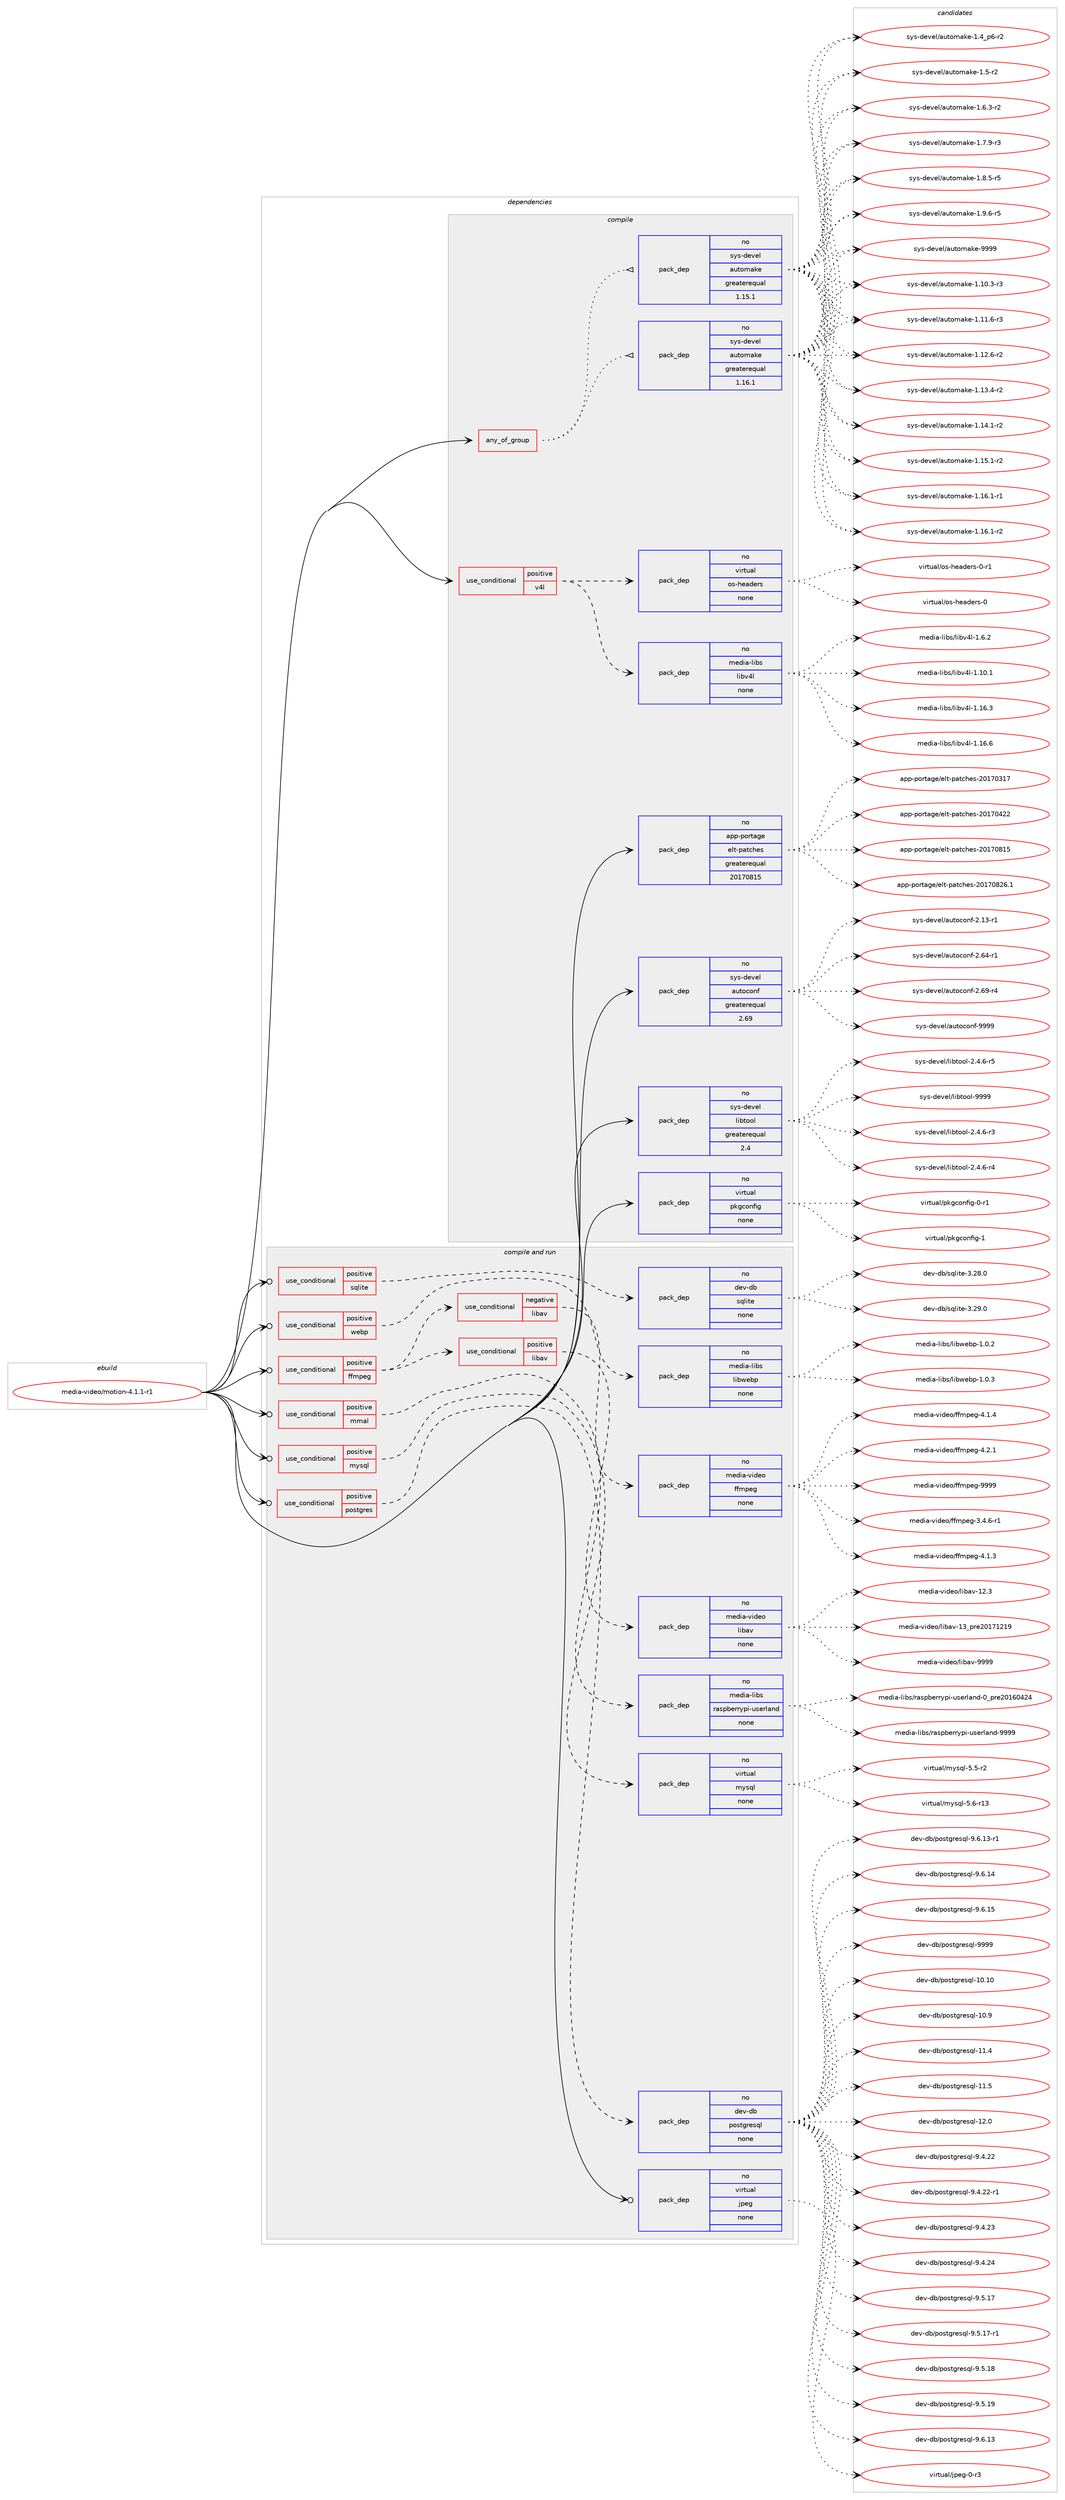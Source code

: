 digraph prolog {

# *************
# Graph options
# *************

newrank=true;
concentrate=true;
compound=true;
graph [rankdir=LR,fontname=Helvetica,fontsize=10,ranksep=1.5];#, ranksep=2.5, nodesep=0.2];
edge  [arrowhead=vee];
node  [fontname=Helvetica,fontsize=10];

# **********
# The ebuild
# **********

subgraph cluster_leftcol {
color=gray;
rank=same;
label=<<i>ebuild</i>>;
id [label="media-video/motion-4.1.1-r1", color=red, width=4, href="../media-video/motion-4.1.1-r1.svg"];
}

# ****************
# The dependencies
# ****************

subgraph cluster_midcol {
color=gray;
label=<<i>dependencies</i>>;
subgraph cluster_compile {
fillcolor="#eeeeee";
style=filled;
label=<<i>compile</i>>;
subgraph any13654 {
dependency808533 [label=<<TABLE BORDER="0" CELLBORDER="1" CELLSPACING="0" CELLPADDING="4"><TR><TD CELLPADDING="10">any_of_group</TD></TR></TABLE>>, shape=none, color=red];subgraph pack597833 {
dependency808534 [label=<<TABLE BORDER="0" CELLBORDER="1" CELLSPACING="0" CELLPADDING="4" WIDTH="220"><TR><TD ROWSPAN="6" CELLPADDING="30">pack_dep</TD></TR><TR><TD WIDTH="110">no</TD></TR><TR><TD>sys-devel</TD></TR><TR><TD>automake</TD></TR><TR><TD>greaterequal</TD></TR><TR><TD>1.16.1</TD></TR></TABLE>>, shape=none, color=blue];
}
dependency808533:e -> dependency808534:w [weight=20,style="dotted",arrowhead="oinv"];
subgraph pack597834 {
dependency808535 [label=<<TABLE BORDER="0" CELLBORDER="1" CELLSPACING="0" CELLPADDING="4" WIDTH="220"><TR><TD ROWSPAN="6" CELLPADDING="30">pack_dep</TD></TR><TR><TD WIDTH="110">no</TD></TR><TR><TD>sys-devel</TD></TR><TR><TD>automake</TD></TR><TR><TD>greaterequal</TD></TR><TR><TD>1.15.1</TD></TR></TABLE>>, shape=none, color=blue];
}
dependency808533:e -> dependency808535:w [weight=20,style="dotted",arrowhead="oinv"];
}
id:e -> dependency808533:w [weight=20,style="solid",arrowhead="vee"];
subgraph cond196598 {
dependency808536 [label=<<TABLE BORDER="0" CELLBORDER="1" CELLSPACING="0" CELLPADDING="4"><TR><TD ROWSPAN="3" CELLPADDING="10">use_conditional</TD></TR><TR><TD>positive</TD></TR><TR><TD>v4l</TD></TR></TABLE>>, shape=none, color=red];
subgraph pack597835 {
dependency808537 [label=<<TABLE BORDER="0" CELLBORDER="1" CELLSPACING="0" CELLPADDING="4" WIDTH="220"><TR><TD ROWSPAN="6" CELLPADDING="30">pack_dep</TD></TR><TR><TD WIDTH="110">no</TD></TR><TR><TD>media-libs</TD></TR><TR><TD>libv4l</TD></TR><TR><TD>none</TD></TR><TR><TD></TD></TR></TABLE>>, shape=none, color=blue];
}
dependency808536:e -> dependency808537:w [weight=20,style="dashed",arrowhead="vee"];
subgraph pack597836 {
dependency808538 [label=<<TABLE BORDER="0" CELLBORDER="1" CELLSPACING="0" CELLPADDING="4" WIDTH="220"><TR><TD ROWSPAN="6" CELLPADDING="30">pack_dep</TD></TR><TR><TD WIDTH="110">no</TD></TR><TR><TD>virtual</TD></TR><TR><TD>os-headers</TD></TR><TR><TD>none</TD></TR><TR><TD></TD></TR></TABLE>>, shape=none, color=blue];
}
dependency808536:e -> dependency808538:w [weight=20,style="dashed",arrowhead="vee"];
}
id:e -> dependency808536:w [weight=20,style="solid",arrowhead="vee"];
subgraph pack597837 {
dependency808539 [label=<<TABLE BORDER="0" CELLBORDER="1" CELLSPACING="0" CELLPADDING="4" WIDTH="220"><TR><TD ROWSPAN="6" CELLPADDING="30">pack_dep</TD></TR><TR><TD WIDTH="110">no</TD></TR><TR><TD>app-portage</TD></TR><TR><TD>elt-patches</TD></TR><TR><TD>greaterequal</TD></TR><TR><TD>20170815</TD></TR></TABLE>>, shape=none, color=blue];
}
id:e -> dependency808539:w [weight=20,style="solid",arrowhead="vee"];
subgraph pack597838 {
dependency808540 [label=<<TABLE BORDER="0" CELLBORDER="1" CELLSPACING="0" CELLPADDING="4" WIDTH="220"><TR><TD ROWSPAN="6" CELLPADDING="30">pack_dep</TD></TR><TR><TD WIDTH="110">no</TD></TR><TR><TD>sys-devel</TD></TR><TR><TD>autoconf</TD></TR><TR><TD>greaterequal</TD></TR><TR><TD>2.69</TD></TR></TABLE>>, shape=none, color=blue];
}
id:e -> dependency808540:w [weight=20,style="solid",arrowhead="vee"];
subgraph pack597839 {
dependency808541 [label=<<TABLE BORDER="0" CELLBORDER="1" CELLSPACING="0" CELLPADDING="4" WIDTH="220"><TR><TD ROWSPAN="6" CELLPADDING="30">pack_dep</TD></TR><TR><TD WIDTH="110">no</TD></TR><TR><TD>sys-devel</TD></TR><TR><TD>libtool</TD></TR><TR><TD>greaterequal</TD></TR><TR><TD>2.4</TD></TR></TABLE>>, shape=none, color=blue];
}
id:e -> dependency808541:w [weight=20,style="solid",arrowhead="vee"];
subgraph pack597840 {
dependency808542 [label=<<TABLE BORDER="0" CELLBORDER="1" CELLSPACING="0" CELLPADDING="4" WIDTH="220"><TR><TD ROWSPAN="6" CELLPADDING="30">pack_dep</TD></TR><TR><TD WIDTH="110">no</TD></TR><TR><TD>virtual</TD></TR><TR><TD>pkgconfig</TD></TR><TR><TD>none</TD></TR><TR><TD></TD></TR></TABLE>>, shape=none, color=blue];
}
id:e -> dependency808542:w [weight=20,style="solid",arrowhead="vee"];
}
subgraph cluster_compileandrun {
fillcolor="#eeeeee";
style=filled;
label=<<i>compile and run</i>>;
subgraph cond196599 {
dependency808543 [label=<<TABLE BORDER="0" CELLBORDER="1" CELLSPACING="0" CELLPADDING="4"><TR><TD ROWSPAN="3" CELLPADDING="10">use_conditional</TD></TR><TR><TD>positive</TD></TR><TR><TD>ffmpeg</TD></TR></TABLE>>, shape=none, color=red];
subgraph cond196600 {
dependency808544 [label=<<TABLE BORDER="0" CELLBORDER="1" CELLSPACING="0" CELLPADDING="4"><TR><TD ROWSPAN="3" CELLPADDING="10">use_conditional</TD></TR><TR><TD>positive</TD></TR><TR><TD>libav</TD></TR></TABLE>>, shape=none, color=red];
subgraph pack597841 {
dependency808545 [label=<<TABLE BORDER="0" CELLBORDER="1" CELLSPACING="0" CELLPADDING="4" WIDTH="220"><TR><TD ROWSPAN="6" CELLPADDING="30">pack_dep</TD></TR><TR><TD WIDTH="110">no</TD></TR><TR><TD>media-video</TD></TR><TR><TD>libav</TD></TR><TR><TD>none</TD></TR><TR><TD></TD></TR></TABLE>>, shape=none, color=blue];
}
dependency808544:e -> dependency808545:w [weight=20,style="dashed",arrowhead="vee"];
}
dependency808543:e -> dependency808544:w [weight=20,style="dashed",arrowhead="vee"];
subgraph cond196601 {
dependency808546 [label=<<TABLE BORDER="0" CELLBORDER="1" CELLSPACING="0" CELLPADDING="4"><TR><TD ROWSPAN="3" CELLPADDING="10">use_conditional</TD></TR><TR><TD>negative</TD></TR><TR><TD>libav</TD></TR></TABLE>>, shape=none, color=red];
subgraph pack597842 {
dependency808547 [label=<<TABLE BORDER="0" CELLBORDER="1" CELLSPACING="0" CELLPADDING="4" WIDTH="220"><TR><TD ROWSPAN="6" CELLPADDING="30">pack_dep</TD></TR><TR><TD WIDTH="110">no</TD></TR><TR><TD>media-video</TD></TR><TR><TD>ffmpeg</TD></TR><TR><TD>none</TD></TR><TR><TD></TD></TR></TABLE>>, shape=none, color=blue];
}
dependency808546:e -> dependency808547:w [weight=20,style="dashed",arrowhead="vee"];
}
dependency808543:e -> dependency808546:w [weight=20,style="dashed",arrowhead="vee"];
}
id:e -> dependency808543:w [weight=20,style="solid",arrowhead="odotvee"];
subgraph cond196602 {
dependency808548 [label=<<TABLE BORDER="0" CELLBORDER="1" CELLSPACING="0" CELLPADDING="4"><TR><TD ROWSPAN="3" CELLPADDING="10">use_conditional</TD></TR><TR><TD>positive</TD></TR><TR><TD>mmal</TD></TR></TABLE>>, shape=none, color=red];
subgraph pack597843 {
dependency808549 [label=<<TABLE BORDER="0" CELLBORDER="1" CELLSPACING="0" CELLPADDING="4" WIDTH="220"><TR><TD ROWSPAN="6" CELLPADDING="30">pack_dep</TD></TR><TR><TD WIDTH="110">no</TD></TR><TR><TD>media-libs</TD></TR><TR><TD>raspberrypi-userland</TD></TR><TR><TD>none</TD></TR><TR><TD></TD></TR></TABLE>>, shape=none, color=blue];
}
dependency808548:e -> dependency808549:w [weight=20,style="dashed",arrowhead="vee"];
}
id:e -> dependency808548:w [weight=20,style="solid",arrowhead="odotvee"];
subgraph cond196603 {
dependency808550 [label=<<TABLE BORDER="0" CELLBORDER="1" CELLSPACING="0" CELLPADDING="4"><TR><TD ROWSPAN="3" CELLPADDING="10">use_conditional</TD></TR><TR><TD>positive</TD></TR><TR><TD>mysql</TD></TR></TABLE>>, shape=none, color=red];
subgraph pack597844 {
dependency808551 [label=<<TABLE BORDER="0" CELLBORDER="1" CELLSPACING="0" CELLPADDING="4" WIDTH="220"><TR><TD ROWSPAN="6" CELLPADDING="30">pack_dep</TD></TR><TR><TD WIDTH="110">no</TD></TR><TR><TD>virtual</TD></TR><TR><TD>mysql</TD></TR><TR><TD>none</TD></TR><TR><TD></TD></TR></TABLE>>, shape=none, color=blue];
}
dependency808550:e -> dependency808551:w [weight=20,style="dashed",arrowhead="vee"];
}
id:e -> dependency808550:w [weight=20,style="solid",arrowhead="odotvee"];
subgraph cond196604 {
dependency808552 [label=<<TABLE BORDER="0" CELLBORDER="1" CELLSPACING="0" CELLPADDING="4"><TR><TD ROWSPAN="3" CELLPADDING="10">use_conditional</TD></TR><TR><TD>positive</TD></TR><TR><TD>postgres</TD></TR></TABLE>>, shape=none, color=red];
subgraph pack597845 {
dependency808553 [label=<<TABLE BORDER="0" CELLBORDER="1" CELLSPACING="0" CELLPADDING="4" WIDTH="220"><TR><TD ROWSPAN="6" CELLPADDING="30">pack_dep</TD></TR><TR><TD WIDTH="110">no</TD></TR><TR><TD>dev-db</TD></TR><TR><TD>postgresql</TD></TR><TR><TD>none</TD></TR><TR><TD></TD></TR></TABLE>>, shape=none, color=blue];
}
dependency808552:e -> dependency808553:w [weight=20,style="dashed",arrowhead="vee"];
}
id:e -> dependency808552:w [weight=20,style="solid",arrowhead="odotvee"];
subgraph cond196605 {
dependency808554 [label=<<TABLE BORDER="0" CELLBORDER="1" CELLSPACING="0" CELLPADDING="4"><TR><TD ROWSPAN="3" CELLPADDING="10">use_conditional</TD></TR><TR><TD>positive</TD></TR><TR><TD>sqlite</TD></TR></TABLE>>, shape=none, color=red];
subgraph pack597846 {
dependency808555 [label=<<TABLE BORDER="0" CELLBORDER="1" CELLSPACING="0" CELLPADDING="4" WIDTH="220"><TR><TD ROWSPAN="6" CELLPADDING="30">pack_dep</TD></TR><TR><TD WIDTH="110">no</TD></TR><TR><TD>dev-db</TD></TR><TR><TD>sqlite</TD></TR><TR><TD>none</TD></TR><TR><TD></TD></TR></TABLE>>, shape=none, color=blue];
}
dependency808554:e -> dependency808555:w [weight=20,style="dashed",arrowhead="vee"];
}
id:e -> dependency808554:w [weight=20,style="solid",arrowhead="odotvee"];
subgraph cond196606 {
dependency808556 [label=<<TABLE BORDER="0" CELLBORDER="1" CELLSPACING="0" CELLPADDING="4"><TR><TD ROWSPAN="3" CELLPADDING="10">use_conditional</TD></TR><TR><TD>positive</TD></TR><TR><TD>webp</TD></TR></TABLE>>, shape=none, color=red];
subgraph pack597847 {
dependency808557 [label=<<TABLE BORDER="0" CELLBORDER="1" CELLSPACING="0" CELLPADDING="4" WIDTH="220"><TR><TD ROWSPAN="6" CELLPADDING="30">pack_dep</TD></TR><TR><TD WIDTH="110">no</TD></TR><TR><TD>media-libs</TD></TR><TR><TD>libwebp</TD></TR><TR><TD>none</TD></TR><TR><TD></TD></TR></TABLE>>, shape=none, color=blue];
}
dependency808556:e -> dependency808557:w [weight=20,style="dashed",arrowhead="vee"];
}
id:e -> dependency808556:w [weight=20,style="solid",arrowhead="odotvee"];
subgraph pack597848 {
dependency808558 [label=<<TABLE BORDER="0" CELLBORDER="1" CELLSPACING="0" CELLPADDING="4" WIDTH="220"><TR><TD ROWSPAN="6" CELLPADDING="30">pack_dep</TD></TR><TR><TD WIDTH="110">no</TD></TR><TR><TD>virtual</TD></TR><TR><TD>jpeg</TD></TR><TR><TD>none</TD></TR><TR><TD></TD></TR></TABLE>>, shape=none, color=blue];
}
id:e -> dependency808558:w [weight=20,style="solid",arrowhead="odotvee"];
}
subgraph cluster_run {
fillcolor="#eeeeee";
style=filled;
label=<<i>run</i>>;
}
}

# **************
# The candidates
# **************

subgraph cluster_choices {
rank=same;
color=gray;
label=<<i>candidates</i>>;

subgraph choice597833 {
color=black;
nodesep=1;
choice11512111545100101118101108479711711611110997107101454946494846514511451 [label="sys-devel/automake-1.10.3-r3", color=red, width=4,href="../sys-devel/automake-1.10.3-r3.svg"];
choice11512111545100101118101108479711711611110997107101454946494946544511451 [label="sys-devel/automake-1.11.6-r3", color=red, width=4,href="../sys-devel/automake-1.11.6-r3.svg"];
choice11512111545100101118101108479711711611110997107101454946495046544511450 [label="sys-devel/automake-1.12.6-r2", color=red, width=4,href="../sys-devel/automake-1.12.6-r2.svg"];
choice11512111545100101118101108479711711611110997107101454946495146524511450 [label="sys-devel/automake-1.13.4-r2", color=red, width=4,href="../sys-devel/automake-1.13.4-r2.svg"];
choice11512111545100101118101108479711711611110997107101454946495246494511450 [label="sys-devel/automake-1.14.1-r2", color=red, width=4,href="../sys-devel/automake-1.14.1-r2.svg"];
choice11512111545100101118101108479711711611110997107101454946495346494511450 [label="sys-devel/automake-1.15.1-r2", color=red, width=4,href="../sys-devel/automake-1.15.1-r2.svg"];
choice11512111545100101118101108479711711611110997107101454946495446494511449 [label="sys-devel/automake-1.16.1-r1", color=red, width=4,href="../sys-devel/automake-1.16.1-r1.svg"];
choice11512111545100101118101108479711711611110997107101454946495446494511450 [label="sys-devel/automake-1.16.1-r2", color=red, width=4,href="../sys-devel/automake-1.16.1-r2.svg"];
choice115121115451001011181011084797117116111109971071014549465295112544511450 [label="sys-devel/automake-1.4_p6-r2", color=red, width=4,href="../sys-devel/automake-1.4_p6-r2.svg"];
choice11512111545100101118101108479711711611110997107101454946534511450 [label="sys-devel/automake-1.5-r2", color=red, width=4,href="../sys-devel/automake-1.5-r2.svg"];
choice115121115451001011181011084797117116111109971071014549465446514511450 [label="sys-devel/automake-1.6.3-r2", color=red, width=4,href="../sys-devel/automake-1.6.3-r2.svg"];
choice115121115451001011181011084797117116111109971071014549465546574511451 [label="sys-devel/automake-1.7.9-r3", color=red, width=4,href="../sys-devel/automake-1.7.9-r3.svg"];
choice115121115451001011181011084797117116111109971071014549465646534511453 [label="sys-devel/automake-1.8.5-r5", color=red, width=4,href="../sys-devel/automake-1.8.5-r5.svg"];
choice115121115451001011181011084797117116111109971071014549465746544511453 [label="sys-devel/automake-1.9.6-r5", color=red, width=4,href="../sys-devel/automake-1.9.6-r5.svg"];
choice115121115451001011181011084797117116111109971071014557575757 [label="sys-devel/automake-9999", color=red, width=4,href="../sys-devel/automake-9999.svg"];
dependency808534:e -> choice11512111545100101118101108479711711611110997107101454946494846514511451:w [style=dotted,weight="100"];
dependency808534:e -> choice11512111545100101118101108479711711611110997107101454946494946544511451:w [style=dotted,weight="100"];
dependency808534:e -> choice11512111545100101118101108479711711611110997107101454946495046544511450:w [style=dotted,weight="100"];
dependency808534:e -> choice11512111545100101118101108479711711611110997107101454946495146524511450:w [style=dotted,weight="100"];
dependency808534:e -> choice11512111545100101118101108479711711611110997107101454946495246494511450:w [style=dotted,weight="100"];
dependency808534:e -> choice11512111545100101118101108479711711611110997107101454946495346494511450:w [style=dotted,weight="100"];
dependency808534:e -> choice11512111545100101118101108479711711611110997107101454946495446494511449:w [style=dotted,weight="100"];
dependency808534:e -> choice11512111545100101118101108479711711611110997107101454946495446494511450:w [style=dotted,weight="100"];
dependency808534:e -> choice115121115451001011181011084797117116111109971071014549465295112544511450:w [style=dotted,weight="100"];
dependency808534:e -> choice11512111545100101118101108479711711611110997107101454946534511450:w [style=dotted,weight="100"];
dependency808534:e -> choice115121115451001011181011084797117116111109971071014549465446514511450:w [style=dotted,weight="100"];
dependency808534:e -> choice115121115451001011181011084797117116111109971071014549465546574511451:w [style=dotted,weight="100"];
dependency808534:e -> choice115121115451001011181011084797117116111109971071014549465646534511453:w [style=dotted,weight="100"];
dependency808534:e -> choice115121115451001011181011084797117116111109971071014549465746544511453:w [style=dotted,weight="100"];
dependency808534:e -> choice115121115451001011181011084797117116111109971071014557575757:w [style=dotted,weight="100"];
}
subgraph choice597834 {
color=black;
nodesep=1;
choice11512111545100101118101108479711711611110997107101454946494846514511451 [label="sys-devel/automake-1.10.3-r3", color=red, width=4,href="../sys-devel/automake-1.10.3-r3.svg"];
choice11512111545100101118101108479711711611110997107101454946494946544511451 [label="sys-devel/automake-1.11.6-r3", color=red, width=4,href="../sys-devel/automake-1.11.6-r3.svg"];
choice11512111545100101118101108479711711611110997107101454946495046544511450 [label="sys-devel/automake-1.12.6-r2", color=red, width=4,href="../sys-devel/automake-1.12.6-r2.svg"];
choice11512111545100101118101108479711711611110997107101454946495146524511450 [label="sys-devel/automake-1.13.4-r2", color=red, width=4,href="../sys-devel/automake-1.13.4-r2.svg"];
choice11512111545100101118101108479711711611110997107101454946495246494511450 [label="sys-devel/automake-1.14.1-r2", color=red, width=4,href="../sys-devel/automake-1.14.1-r2.svg"];
choice11512111545100101118101108479711711611110997107101454946495346494511450 [label="sys-devel/automake-1.15.1-r2", color=red, width=4,href="../sys-devel/automake-1.15.1-r2.svg"];
choice11512111545100101118101108479711711611110997107101454946495446494511449 [label="sys-devel/automake-1.16.1-r1", color=red, width=4,href="../sys-devel/automake-1.16.1-r1.svg"];
choice11512111545100101118101108479711711611110997107101454946495446494511450 [label="sys-devel/automake-1.16.1-r2", color=red, width=4,href="../sys-devel/automake-1.16.1-r2.svg"];
choice115121115451001011181011084797117116111109971071014549465295112544511450 [label="sys-devel/automake-1.4_p6-r2", color=red, width=4,href="../sys-devel/automake-1.4_p6-r2.svg"];
choice11512111545100101118101108479711711611110997107101454946534511450 [label="sys-devel/automake-1.5-r2", color=red, width=4,href="../sys-devel/automake-1.5-r2.svg"];
choice115121115451001011181011084797117116111109971071014549465446514511450 [label="sys-devel/automake-1.6.3-r2", color=red, width=4,href="../sys-devel/automake-1.6.3-r2.svg"];
choice115121115451001011181011084797117116111109971071014549465546574511451 [label="sys-devel/automake-1.7.9-r3", color=red, width=4,href="../sys-devel/automake-1.7.9-r3.svg"];
choice115121115451001011181011084797117116111109971071014549465646534511453 [label="sys-devel/automake-1.8.5-r5", color=red, width=4,href="../sys-devel/automake-1.8.5-r5.svg"];
choice115121115451001011181011084797117116111109971071014549465746544511453 [label="sys-devel/automake-1.9.6-r5", color=red, width=4,href="../sys-devel/automake-1.9.6-r5.svg"];
choice115121115451001011181011084797117116111109971071014557575757 [label="sys-devel/automake-9999", color=red, width=4,href="../sys-devel/automake-9999.svg"];
dependency808535:e -> choice11512111545100101118101108479711711611110997107101454946494846514511451:w [style=dotted,weight="100"];
dependency808535:e -> choice11512111545100101118101108479711711611110997107101454946494946544511451:w [style=dotted,weight="100"];
dependency808535:e -> choice11512111545100101118101108479711711611110997107101454946495046544511450:w [style=dotted,weight="100"];
dependency808535:e -> choice11512111545100101118101108479711711611110997107101454946495146524511450:w [style=dotted,weight="100"];
dependency808535:e -> choice11512111545100101118101108479711711611110997107101454946495246494511450:w [style=dotted,weight="100"];
dependency808535:e -> choice11512111545100101118101108479711711611110997107101454946495346494511450:w [style=dotted,weight="100"];
dependency808535:e -> choice11512111545100101118101108479711711611110997107101454946495446494511449:w [style=dotted,weight="100"];
dependency808535:e -> choice11512111545100101118101108479711711611110997107101454946495446494511450:w [style=dotted,weight="100"];
dependency808535:e -> choice115121115451001011181011084797117116111109971071014549465295112544511450:w [style=dotted,weight="100"];
dependency808535:e -> choice11512111545100101118101108479711711611110997107101454946534511450:w [style=dotted,weight="100"];
dependency808535:e -> choice115121115451001011181011084797117116111109971071014549465446514511450:w [style=dotted,weight="100"];
dependency808535:e -> choice115121115451001011181011084797117116111109971071014549465546574511451:w [style=dotted,weight="100"];
dependency808535:e -> choice115121115451001011181011084797117116111109971071014549465646534511453:w [style=dotted,weight="100"];
dependency808535:e -> choice115121115451001011181011084797117116111109971071014549465746544511453:w [style=dotted,weight="100"];
dependency808535:e -> choice115121115451001011181011084797117116111109971071014557575757:w [style=dotted,weight="100"];
}
subgraph choice597835 {
color=black;
nodesep=1;
choice10910110010597451081059811547108105981185210845494649484649 [label="media-libs/libv4l-1.10.1", color=red, width=4,href="../media-libs/libv4l-1.10.1.svg"];
choice10910110010597451081059811547108105981185210845494649544651 [label="media-libs/libv4l-1.16.3", color=red, width=4,href="../media-libs/libv4l-1.16.3.svg"];
choice10910110010597451081059811547108105981185210845494649544654 [label="media-libs/libv4l-1.16.6", color=red, width=4,href="../media-libs/libv4l-1.16.6.svg"];
choice109101100105974510810598115471081059811852108454946544650 [label="media-libs/libv4l-1.6.2", color=red, width=4,href="../media-libs/libv4l-1.6.2.svg"];
dependency808537:e -> choice10910110010597451081059811547108105981185210845494649484649:w [style=dotted,weight="100"];
dependency808537:e -> choice10910110010597451081059811547108105981185210845494649544651:w [style=dotted,weight="100"];
dependency808537:e -> choice10910110010597451081059811547108105981185210845494649544654:w [style=dotted,weight="100"];
dependency808537:e -> choice109101100105974510810598115471081059811852108454946544650:w [style=dotted,weight="100"];
}
subgraph choice597836 {
color=black;
nodesep=1;
choice118105114116117971084711111545104101971001011141154548 [label="virtual/os-headers-0", color=red, width=4,href="../virtual/os-headers-0.svg"];
choice1181051141161179710847111115451041019710010111411545484511449 [label="virtual/os-headers-0-r1", color=red, width=4,href="../virtual/os-headers-0-r1.svg"];
dependency808538:e -> choice118105114116117971084711111545104101971001011141154548:w [style=dotted,weight="100"];
dependency808538:e -> choice1181051141161179710847111115451041019710010111411545484511449:w [style=dotted,weight="100"];
}
subgraph choice597837 {
color=black;
nodesep=1;
choice97112112451121111141169710310147101108116451129711699104101115455048495548514955 [label="app-portage/elt-patches-20170317", color=red, width=4,href="../app-portage/elt-patches-20170317.svg"];
choice97112112451121111141169710310147101108116451129711699104101115455048495548525050 [label="app-portage/elt-patches-20170422", color=red, width=4,href="../app-portage/elt-patches-20170422.svg"];
choice97112112451121111141169710310147101108116451129711699104101115455048495548564953 [label="app-portage/elt-patches-20170815", color=red, width=4,href="../app-portage/elt-patches-20170815.svg"];
choice971121124511211111411697103101471011081164511297116991041011154550484955485650544649 [label="app-portage/elt-patches-20170826.1", color=red, width=4,href="../app-portage/elt-patches-20170826.1.svg"];
dependency808539:e -> choice97112112451121111141169710310147101108116451129711699104101115455048495548514955:w [style=dotted,weight="100"];
dependency808539:e -> choice97112112451121111141169710310147101108116451129711699104101115455048495548525050:w [style=dotted,weight="100"];
dependency808539:e -> choice97112112451121111141169710310147101108116451129711699104101115455048495548564953:w [style=dotted,weight="100"];
dependency808539:e -> choice971121124511211111411697103101471011081164511297116991041011154550484955485650544649:w [style=dotted,weight="100"];
}
subgraph choice597838 {
color=black;
nodesep=1;
choice1151211154510010111810110847971171161119911111010245504649514511449 [label="sys-devel/autoconf-2.13-r1", color=red, width=4,href="../sys-devel/autoconf-2.13-r1.svg"];
choice1151211154510010111810110847971171161119911111010245504654524511449 [label="sys-devel/autoconf-2.64-r1", color=red, width=4,href="../sys-devel/autoconf-2.64-r1.svg"];
choice1151211154510010111810110847971171161119911111010245504654574511452 [label="sys-devel/autoconf-2.69-r4", color=red, width=4,href="../sys-devel/autoconf-2.69-r4.svg"];
choice115121115451001011181011084797117116111991111101024557575757 [label="sys-devel/autoconf-9999", color=red, width=4,href="../sys-devel/autoconf-9999.svg"];
dependency808540:e -> choice1151211154510010111810110847971171161119911111010245504649514511449:w [style=dotted,weight="100"];
dependency808540:e -> choice1151211154510010111810110847971171161119911111010245504654524511449:w [style=dotted,weight="100"];
dependency808540:e -> choice1151211154510010111810110847971171161119911111010245504654574511452:w [style=dotted,weight="100"];
dependency808540:e -> choice115121115451001011181011084797117116111991111101024557575757:w [style=dotted,weight="100"];
}
subgraph choice597839 {
color=black;
nodesep=1;
choice1151211154510010111810110847108105981161111111084550465246544511451 [label="sys-devel/libtool-2.4.6-r3", color=red, width=4,href="../sys-devel/libtool-2.4.6-r3.svg"];
choice1151211154510010111810110847108105981161111111084550465246544511452 [label="sys-devel/libtool-2.4.6-r4", color=red, width=4,href="../sys-devel/libtool-2.4.6-r4.svg"];
choice1151211154510010111810110847108105981161111111084550465246544511453 [label="sys-devel/libtool-2.4.6-r5", color=red, width=4,href="../sys-devel/libtool-2.4.6-r5.svg"];
choice1151211154510010111810110847108105981161111111084557575757 [label="sys-devel/libtool-9999", color=red, width=4,href="../sys-devel/libtool-9999.svg"];
dependency808541:e -> choice1151211154510010111810110847108105981161111111084550465246544511451:w [style=dotted,weight="100"];
dependency808541:e -> choice1151211154510010111810110847108105981161111111084550465246544511452:w [style=dotted,weight="100"];
dependency808541:e -> choice1151211154510010111810110847108105981161111111084550465246544511453:w [style=dotted,weight="100"];
dependency808541:e -> choice1151211154510010111810110847108105981161111111084557575757:w [style=dotted,weight="100"];
}
subgraph choice597840 {
color=black;
nodesep=1;
choice11810511411611797108471121071039911111010210510345484511449 [label="virtual/pkgconfig-0-r1", color=red, width=4,href="../virtual/pkgconfig-0-r1.svg"];
choice1181051141161179710847112107103991111101021051034549 [label="virtual/pkgconfig-1", color=red, width=4,href="../virtual/pkgconfig-1.svg"];
dependency808542:e -> choice11810511411611797108471121071039911111010210510345484511449:w [style=dotted,weight="100"];
dependency808542:e -> choice1181051141161179710847112107103991111101021051034549:w [style=dotted,weight="100"];
}
subgraph choice597841 {
color=black;
nodesep=1;
choice10910110010597451181051001011114710810598971184549504651 [label="media-video/libav-12.3", color=red, width=4,href="../media-video/libav-12.3.svg"];
choice1091011001059745118105100101111471081059897118454951951121141015048495549504957 [label="media-video/libav-13_pre20171219", color=red, width=4,href="../media-video/libav-13_pre20171219.svg"];
choice10910110010597451181051001011114710810598971184557575757 [label="media-video/libav-9999", color=red, width=4,href="../media-video/libav-9999.svg"];
dependency808545:e -> choice10910110010597451181051001011114710810598971184549504651:w [style=dotted,weight="100"];
dependency808545:e -> choice1091011001059745118105100101111471081059897118454951951121141015048495549504957:w [style=dotted,weight="100"];
dependency808545:e -> choice10910110010597451181051001011114710810598971184557575757:w [style=dotted,weight="100"];
}
subgraph choice597842 {
color=black;
nodesep=1;
choice1091011001059745118105100101111471021021091121011034551465246544511449 [label="media-video/ffmpeg-3.4.6-r1", color=red, width=4,href="../media-video/ffmpeg-3.4.6-r1.svg"];
choice109101100105974511810510010111147102102109112101103455246494651 [label="media-video/ffmpeg-4.1.3", color=red, width=4,href="../media-video/ffmpeg-4.1.3.svg"];
choice109101100105974511810510010111147102102109112101103455246494652 [label="media-video/ffmpeg-4.1.4", color=red, width=4,href="../media-video/ffmpeg-4.1.4.svg"];
choice109101100105974511810510010111147102102109112101103455246504649 [label="media-video/ffmpeg-4.2.1", color=red, width=4,href="../media-video/ffmpeg-4.2.1.svg"];
choice1091011001059745118105100101111471021021091121011034557575757 [label="media-video/ffmpeg-9999", color=red, width=4,href="../media-video/ffmpeg-9999.svg"];
dependency808547:e -> choice1091011001059745118105100101111471021021091121011034551465246544511449:w [style=dotted,weight="100"];
dependency808547:e -> choice109101100105974511810510010111147102102109112101103455246494651:w [style=dotted,weight="100"];
dependency808547:e -> choice109101100105974511810510010111147102102109112101103455246494652:w [style=dotted,weight="100"];
dependency808547:e -> choice109101100105974511810510010111147102102109112101103455246504649:w [style=dotted,weight="100"];
dependency808547:e -> choice1091011001059745118105100101111471021021091121011034557575757:w [style=dotted,weight="100"];
}
subgraph choice597843 {
color=black;
nodesep=1;
choice10910110010597451081059811547114971151129810111411412111210545117115101114108971101004548951121141015048495448525052 [label="media-libs/raspberrypi-userland-0_pre20160424", color=red, width=4,href="../media-libs/raspberrypi-userland-0_pre20160424.svg"];
choice10910110010597451081059811547114971151129810111411412111210545117115101114108971101004557575757 [label="media-libs/raspberrypi-userland-9999", color=red, width=4,href="../media-libs/raspberrypi-userland-9999.svg"];
dependency808549:e -> choice10910110010597451081059811547114971151129810111411412111210545117115101114108971101004548951121141015048495448525052:w [style=dotted,weight="100"];
dependency808549:e -> choice10910110010597451081059811547114971151129810111411412111210545117115101114108971101004557575757:w [style=dotted,weight="100"];
}
subgraph choice597844 {
color=black;
nodesep=1;
choice1181051141161179710847109121115113108455346534511450 [label="virtual/mysql-5.5-r2", color=red, width=4,href="../virtual/mysql-5.5-r2.svg"];
choice118105114116117971084710912111511310845534654451144951 [label="virtual/mysql-5.6-r13", color=red, width=4,href="../virtual/mysql-5.6-r13.svg"];
dependency808551:e -> choice1181051141161179710847109121115113108455346534511450:w [style=dotted,weight="100"];
dependency808551:e -> choice118105114116117971084710912111511310845534654451144951:w [style=dotted,weight="100"];
}
subgraph choice597845 {
color=black;
nodesep=1;
choice100101118451009847112111115116103114101115113108454948464948 [label="dev-db/postgresql-10.10", color=red, width=4,href="../dev-db/postgresql-10.10.svg"];
choice1001011184510098471121111151161031141011151131084549484657 [label="dev-db/postgresql-10.9", color=red, width=4,href="../dev-db/postgresql-10.9.svg"];
choice1001011184510098471121111151161031141011151131084549494652 [label="dev-db/postgresql-11.4", color=red, width=4,href="../dev-db/postgresql-11.4.svg"];
choice1001011184510098471121111151161031141011151131084549494653 [label="dev-db/postgresql-11.5", color=red, width=4,href="../dev-db/postgresql-11.5.svg"];
choice1001011184510098471121111151161031141011151131084549504648 [label="dev-db/postgresql-12.0", color=red, width=4,href="../dev-db/postgresql-12.0.svg"];
choice10010111845100984711211111511610311410111511310845574652465050 [label="dev-db/postgresql-9.4.22", color=red, width=4,href="../dev-db/postgresql-9.4.22.svg"];
choice100101118451009847112111115116103114101115113108455746524650504511449 [label="dev-db/postgresql-9.4.22-r1", color=red, width=4,href="../dev-db/postgresql-9.4.22-r1.svg"];
choice10010111845100984711211111511610311410111511310845574652465051 [label="dev-db/postgresql-9.4.23", color=red, width=4,href="../dev-db/postgresql-9.4.23.svg"];
choice10010111845100984711211111511610311410111511310845574652465052 [label="dev-db/postgresql-9.4.24", color=red, width=4,href="../dev-db/postgresql-9.4.24.svg"];
choice10010111845100984711211111511610311410111511310845574653464955 [label="dev-db/postgresql-9.5.17", color=red, width=4,href="../dev-db/postgresql-9.5.17.svg"];
choice100101118451009847112111115116103114101115113108455746534649554511449 [label="dev-db/postgresql-9.5.17-r1", color=red, width=4,href="../dev-db/postgresql-9.5.17-r1.svg"];
choice10010111845100984711211111511610311410111511310845574653464956 [label="dev-db/postgresql-9.5.18", color=red, width=4,href="../dev-db/postgresql-9.5.18.svg"];
choice10010111845100984711211111511610311410111511310845574653464957 [label="dev-db/postgresql-9.5.19", color=red, width=4,href="../dev-db/postgresql-9.5.19.svg"];
choice10010111845100984711211111511610311410111511310845574654464951 [label="dev-db/postgresql-9.6.13", color=red, width=4,href="../dev-db/postgresql-9.6.13.svg"];
choice100101118451009847112111115116103114101115113108455746544649514511449 [label="dev-db/postgresql-9.6.13-r1", color=red, width=4,href="../dev-db/postgresql-9.6.13-r1.svg"];
choice10010111845100984711211111511610311410111511310845574654464952 [label="dev-db/postgresql-9.6.14", color=red, width=4,href="../dev-db/postgresql-9.6.14.svg"];
choice10010111845100984711211111511610311410111511310845574654464953 [label="dev-db/postgresql-9.6.15", color=red, width=4,href="../dev-db/postgresql-9.6.15.svg"];
choice1001011184510098471121111151161031141011151131084557575757 [label="dev-db/postgresql-9999", color=red, width=4,href="../dev-db/postgresql-9999.svg"];
dependency808553:e -> choice100101118451009847112111115116103114101115113108454948464948:w [style=dotted,weight="100"];
dependency808553:e -> choice1001011184510098471121111151161031141011151131084549484657:w [style=dotted,weight="100"];
dependency808553:e -> choice1001011184510098471121111151161031141011151131084549494652:w [style=dotted,weight="100"];
dependency808553:e -> choice1001011184510098471121111151161031141011151131084549494653:w [style=dotted,weight="100"];
dependency808553:e -> choice1001011184510098471121111151161031141011151131084549504648:w [style=dotted,weight="100"];
dependency808553:e -> choice10010111845100984711211111511610311410111511310845574652465050:w [style=dotted,weight="100"];
dependency808553:e -> choice100101118451009847112111115116103114101115113108455746524650504511449:w [style=dotted,weight="100"];
dependency808553:e -> choice10010111845100984711211111511610311410111511310845574652465051:w [style=dotted,weight="100"];
dependency808553:e -> choice10010111845100984711211111511610311410111511310845574652465052:w [style=dotted,weight="100"];
dependency808553:e -> choice10010111845100984711211111511610311410111511310845574653464955:w [style=dotted,weight="100"];
dependency808553:e -> choice100101118451009847112111115116103114101115113108455746534649554511449:w [style=dotted,weight="100"];
dependency808553:e -> choice10010111845100984711211111511610311410111511310845574653464956:w [style=dotted,weight="100"];
dependency808553:e -> choice10010111845100984711211111511610311410111511310845574653464957:w [style=dotted,weight="100"];
dependency808553:e -> choice10010111845100984711211111511610311410111511310845574654464951:w [style=dotted,weight="100"];
dependency808553:e -> choice100101118451009847112111115116103114101115113108455746544649514511449:w [style=dotted,weight="100"];
dependency808553:e -> choice10010111845100984711211111511610311410111511310845574654464952:w [style=dotted,weight="100"];
dependency808553:e -> choice10010111845100984711211111511610311410111511310845574654464953:w [style=dotted,weight="100"];
dependency808553:e -> choice1001011184510098471121111151161031141011151131084557575757:w [style=dotted,weight="100"];
}
subgraph choice597846 {
color=black;
nodesep=1;
choice10010111845100984711511310810511610145514650564648 [label="dev-db/sqlite-3.28.0", color=red, width=4,href="../dev-db/sqlite-3.28.0.svg"];
choice10010111845100984711511310810511610145514650574648 [label="dev-db/sqlite-3.29.0", color=red, width=4,href="../dev-db/sqlite-3.29.0.svg"];
dependency808555:e -> choice10010111845100984711511310810511610145514650564648:w [style=dotted,weight="100"];
dependency808555:e -> choice10010111845100984711511310810511610145514650574648:w [style=dotted,weight="100"];
}
subgraph choice597847 {
color=black;
nodesep=1;
choice109101100105974510810598115471081059811910198112454946484650 [label="media-libs/libwebp-1.0.2", color=red, width=4,href="../media-libs/libwebp-1.0.2.svg"];
choice109101100105974510810598115471081059811910198112454946484651 [label="media-libs/libwebp-1.0.3", color=red, width=4,href="../media-libs/libwebp-1.0.3.svg"];
dependency808557:e -> choice109101100105974510810598115471081059811910198112454946484650:w [style=dotted,weight="100"];
dependency808557:e -> choice109101100105974510810598115471081059811910198112454946484651:w [style=dotted,weight="100"];
}
subgraph choice597848 {
color=black;
nodesep=1;
choice118105114116117971084710611210110345484511451 [label="virtual/jpeg-0-r3", color=red, width=4,href="../virtual/jpeg-0-r3.svg"];
dependency808558:e -> choice118105114116117971084710611210110345484511451:w [style=dotted,weight="100"];
}
}

}
